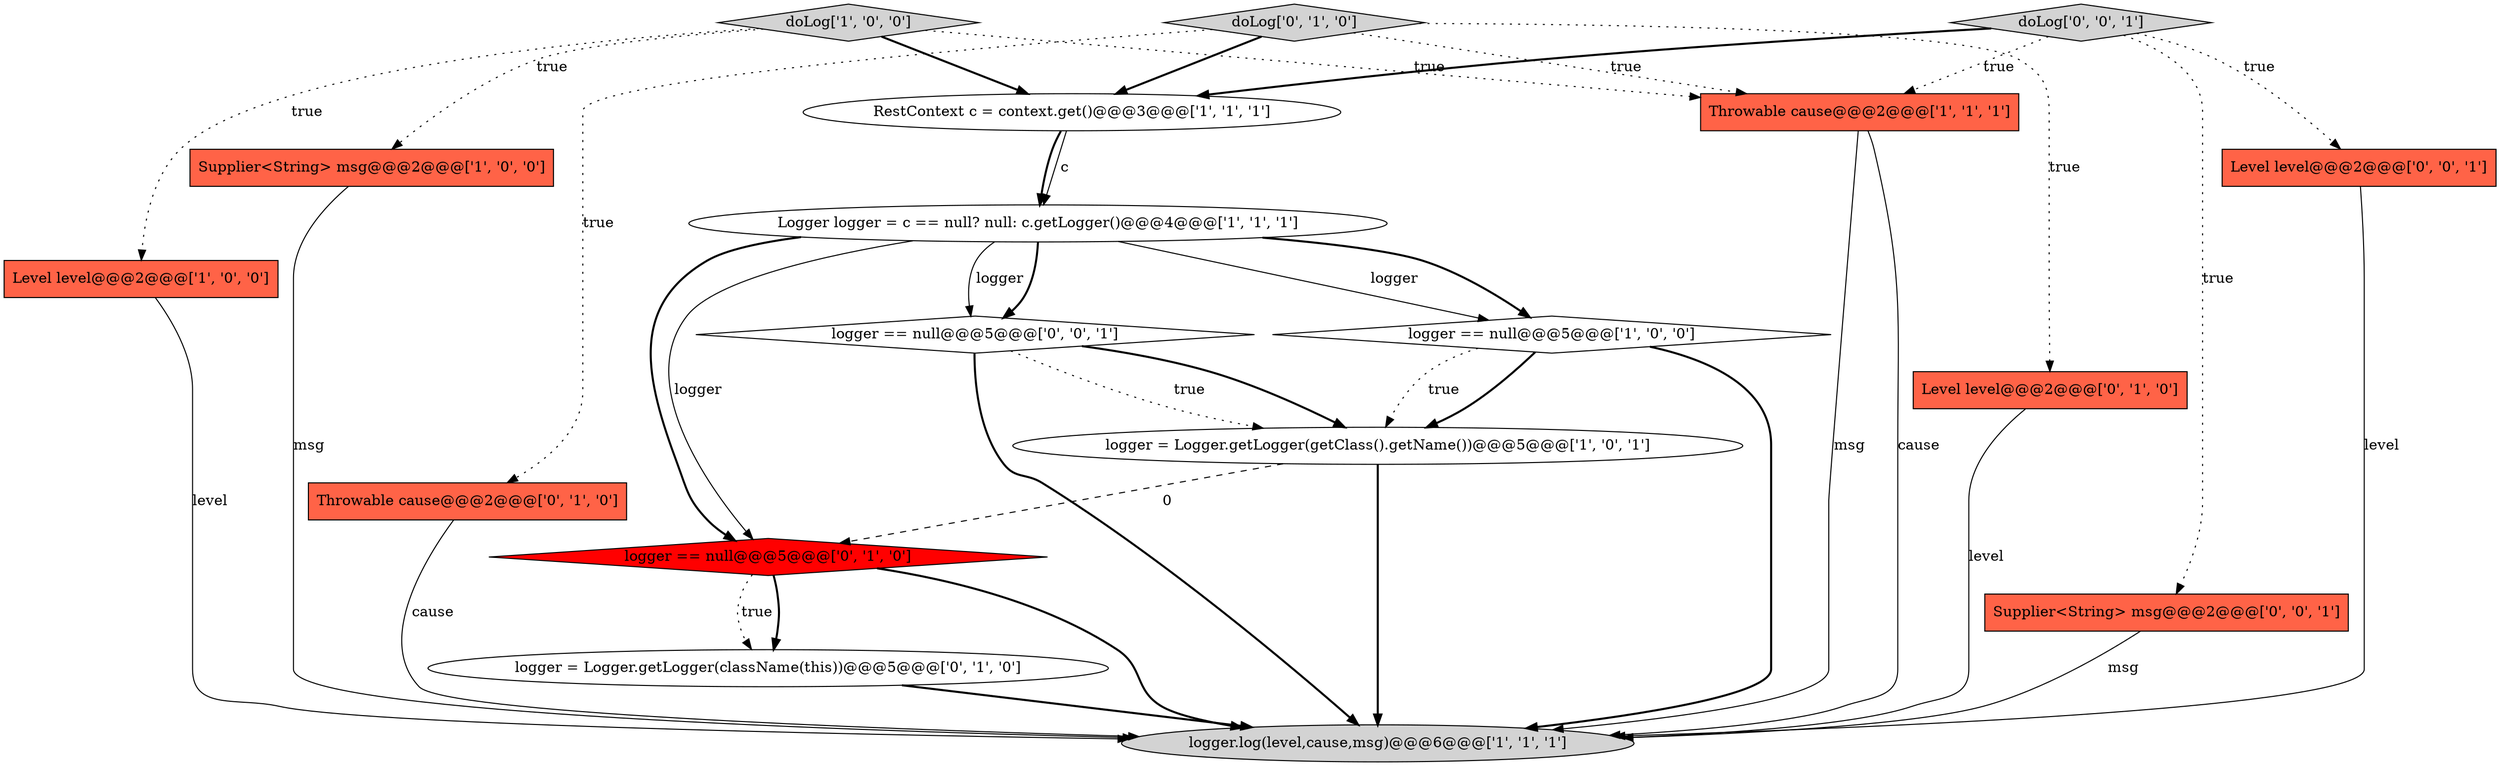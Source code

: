 digraph {
8 [style = filled, label = "Throwable cause@@@2@@@['1', '1', '1']", fillcolor = tomato, shape = box image = "AAA0AAABBB1BBB"];
5 [style = filled, label = "doLog['1', '0', '0']", fillcolor = lightgray, shape = diamond image = "AAA0AAABBB1BBB"];
13 [style = filled, label = "doLog['0', '1', '0']", fillcolor = lightgray, shape = diamond image = "AAA0AAABBB2BBB"];
0 [style = filled, label = "logger == null@@@5@@@['1', '0', '0']", fillcolor = white, shape = diamond image = "AAA0AAABBB1BBB"];
6 [style = filled, label = "RestContext c = context.get()@@@3@@@['1', '1', '1']", fillcolor = white, shape = ellipse image = "AAA0AAABBB1BBB"];
9 [style = filled, label = "Level level@@@2@@@['0', '1', '0']", fillcolor = tomato, shape = box image = "AAA0AAABBB2BBB"];
3 [style = filled, label = "logger.log(level,cause,msg)@@@6@@@['1', '1', '1']", fillcolor = lightgray, shape = ellipse image = "AAA0AAABBB1BBB"];
12 [style = filled, label = "logger == null@@@5@@@['0', '1', '0']", fillcolor = red, shape = diamond image = "AAA1AAABBB2BBB"];
14 [style = filled, label = "Supplier<String> msg@@@2@@@['0', '0', '1']", fillcolor = tomato, shape = box image = "AAA0AAABBB3BBB"];
15 [style = filled, label = "Level level@@@2@@@['0', '0', '1']", fillcolor = tomato, shape = box image = "AAA0AAABBB3BBB"];
17 [style = filled, label = "doLog['0', '0', '1']", fillcolor = lightgray, shape = diamond image = "AAA0AAABBB3BBB"];
4 [style = filled, label = "Supplier<String> msg@@@2@@@['1', '0', '0']", fillcolor = tomato, shape = box image = "AAA0AAABBB1BBB"];
11 [style = filled, label = "logger = Logger.getLogger(className(this))@@@5@@@['0', '1', '0']", fillcolor = white, shape = ellipse image = "AAA0AAABBB2BBB"];
16 [style = filled, label = "logger == null@@@5@@@['0', '0', '1']", fillcolor = white, shape = diamond image = "AAA0AAABBB3BBB"];
1 [style = filled, label = "Level level@@@2@@@['1', '0', '0']", fillcolor = tomato, shape = box image = "AAA0AAABBB1BBB"];
10 [style = filled, label = "Throwable cause@@@2@@@['0', '1', '0']", fillcolor = tomato, shape = box image = "AAA0AAABBB2BBB"];
7 [style = filled, label = "logger = Logger.getLogger(getClass().getName())@@@5@@@['1', '0', '1']", fillcolor = white, shape = ellipse image = "AAA0AAABBB1BBB"];
2 [style = filled, label = "Logger logger = c == null? null: c.getLogger()@@@4@@@['1', '1', '1']", fillcolor = white, shape = ellipse image = "AAA0AAABBB1BBB"];
15->3 [style = solid, label="level"];
0->3 [style = bold, label=""];
16->3 [style = bold, label=""];
2->12 [style = solid, label="logger"];
10->3 [style = solid, label="cause"];
17->6 [style = bold, label=""];
14->3 [style = solid, label="msg"];
5->1 [style = dotted, label="true"];
12->11 [style = bold, label=""];
16->7 [style = bold, label=""];
2->0 [style = solid, label="logger"];
8->3 [style = solid, label="cause"];
9->3 [style = solid, label="level"];
17->14 [style = dotted, label="true"];
2->16 [style = solid, label="logger"];
6->2 [style = solid, label="c"];
4->3 [style = solid, label="msg"];
13->10 [style = dotted, label="true"];
7->3 [style = bold, label=""];
2->12 [style = bold, label=""];
5->4 [style = dotted, label="true"];
0->7 [style = bold, label=""];
6->2 [style = bold, label=""];
12->11 [style = dotted, label="true"];
1->3 [style = solid, label="level"];
16->7 [style = dotted, label="true"];
17->8 [style = dotted, label="true"];
2->0 [style = bold, label=""];
17->15 [style = dotted, label="true"];
5->6 [style = bold, label=""];
13->9 [style = dotted, label="true"];
11->3 [style = bold, label=""];
13->8 [style = dotted, label="true"];
8->3 [style = solid, label="msg"];
7->12 [style = dashed, label="0"];
12->3 [style = bold, label=""];
13->6 [style = bold, label=""];
5->8 [style = dotted, label="true"];
0->7 [style = dotted, label="true"];
2->16 [style = bold, label=""];
}
